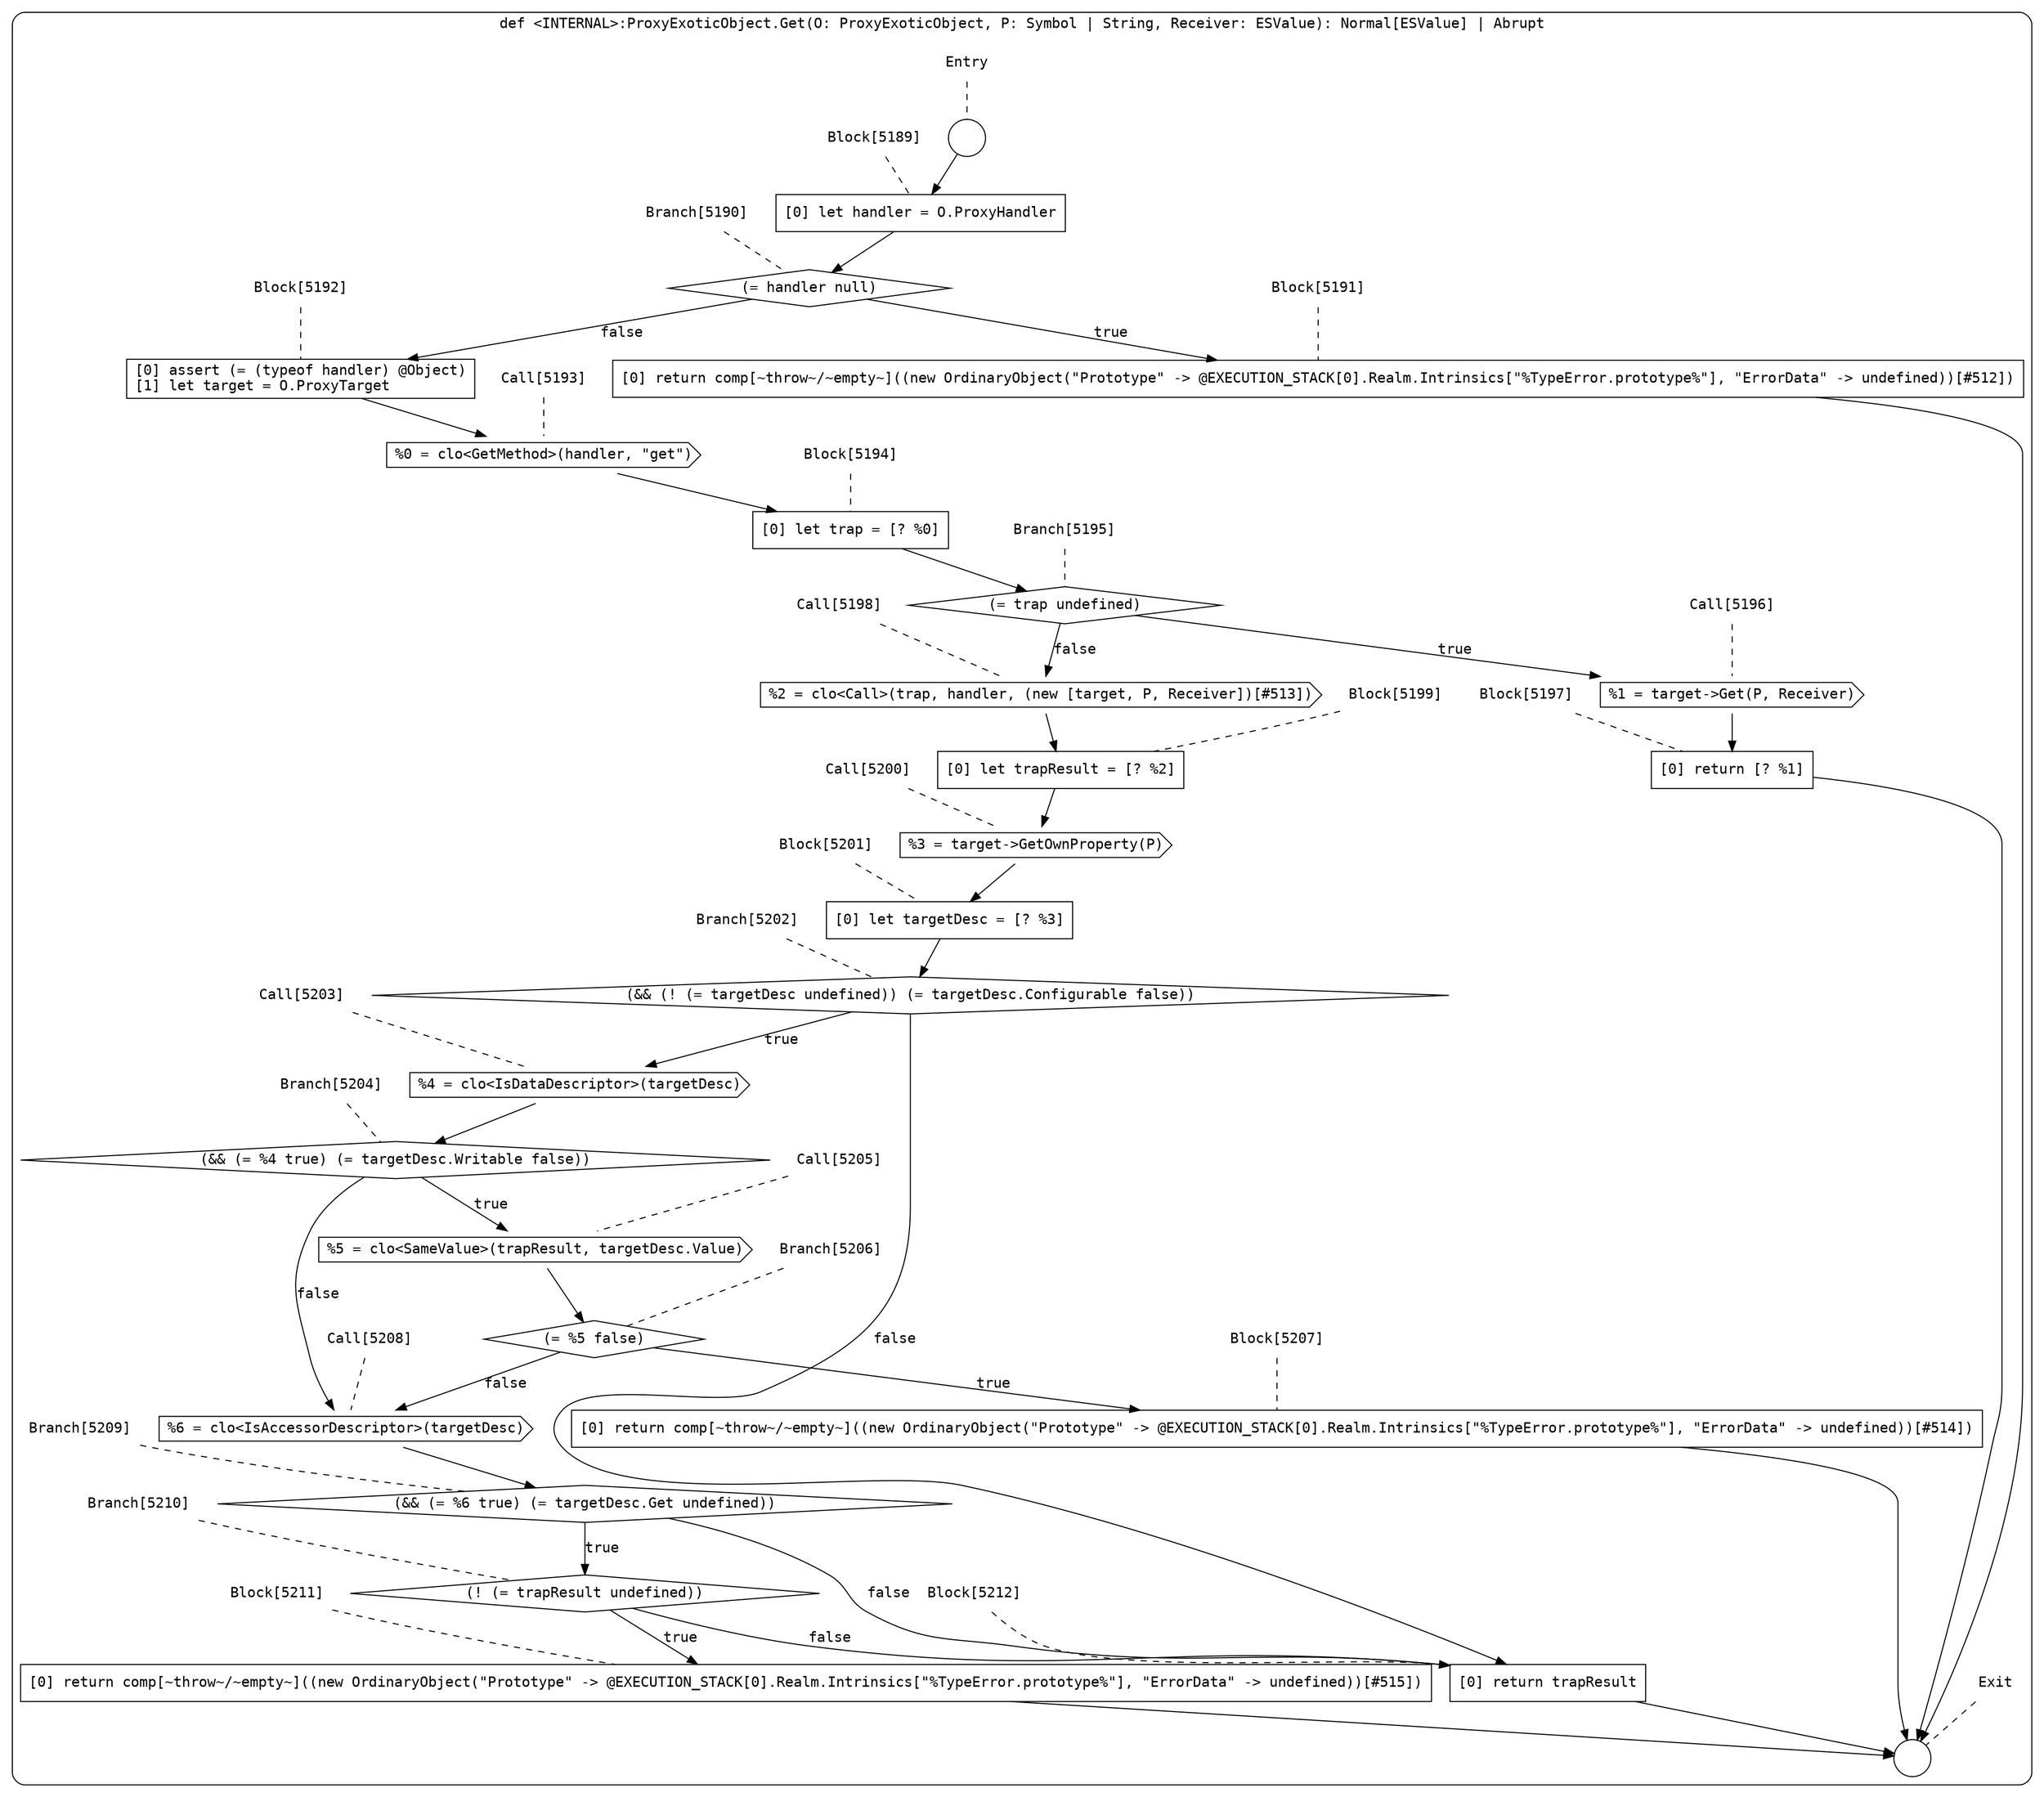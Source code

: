 digraph {
  graph [fontname = "Consolas"]
  node [fontname = "Consolas"]
  edge [fontname = "Consolas"]
  subgraph cluster1157 {
    label = "def <INTERNAL>:ProxyExoticObject.Get(O: ProxyExoticObject, P: Symbol | String, Receiver: ESValue): Normal[ESValue] | Abrupt"
    style = rounded
    cluster1157_entry_name [shape=none, label=<<font color="black">Entry</font>>]
    cluster1157_entry_name -> cluster1157_entry [arrowhead=none, color="black", style=dashed]
    cluster1157_entry [shape=circle label=" " color="black" fillcolor="white" style=filled]
    cluster1157_entry -> node5189 [color="black"]
    cluster1157_exit_name [shape=none, label=<<font color="black">Exit</font>>]
    cluster1157_exit_name -> cluster1157_exit [arrowhead=none, color="black", style=dashed]
    cluster1157_exit [shape=circle label=" " color="black" fillcolor="white" style=filled]
    node5189_name [shape=none, label=<<font color="black">Block[5189]</font>>]
    node5189_name -> node5189 [arrowhead=none, color="black", style=dashed]
    node5189 [shape=box, label=<<font color="black">[0] let handler = O.ProxyHandler<BR ALIGN="LEFT"/></font>> color="black" fillcolor="white", style=filled]
    node5189 -> node5190 [color="black"]
    node5190_name [shape=none, label=<<font color="black">Branch[5190]</font>>]
    node5190_name -> node5190 [arrowhead=none, color="black", style=dashed]
    node5190 [shape=diamond, label=<<font color="black">(= handler null)</font>> color="black" fillcolor="white", style=filled]
    node5190 -> node5191 [label=<<font color="black">true</font>> color="black"]
    node5190 -> node5192 [label=<<font color="black">false</font>> color="black"]
    node5191_name [shape=none, label=<<font color="black">Block[5191]</font>>]
    node5191_name -> node5191 [arrowhead=none, color="black", style=dashed]
    node5191 [shape=box, label=<<font color="black">[0] return comp[~throw~/~empty~]((new OrdinaryObject(&quot;Prototype&quot; -&gt; @EXECUTION_STACK[0].Realm.Intrinsics[&quot;%TypeError.prototype%&quot;], &quot;ErrorData&quot; -&gt; undefined))[#512])<BR ALIGN="LEFT"/></font>> color="black" fillcolor="white", style=filled]
    node5191 -> cluster1157_exit [color="black"]
    node5192_name [shape=none, label=<<font color="black">Block[5192]</font>>]
    node5192_name -> node5192 [arrowhead=none, color="black", style=dashed]
    node5192 [shape=box, label=<<font color="black">[0] assert (= (typeof handler) @Object)<BR ALIGN="LEFT"/>[1] let target = O.ProxyTarget<BR ALIGN="LEFT"/></font>> color="black" fillcolor="white", style=filled]
    node5192 -> node5193 [color="black"]
    node5193_name [shape=none, label=<<font color="black">Call[5193]</font>>]
    node5193_name -> node5193 [arrowhead=none, color="black", style=dashed]
    node5193 [shape=cds, label=<<font color="black">%0 = clo&lt;GetMethod&gt;(handler, &quot;get&quot;)</font>> color="black" fillcolor="white", style=filled]
    node5193 -> node5194 [color="black"]
    node5194_name [shape=none, label=<<font color="black">Block[5194]</font>>]
    node5194_name -> node5194 [arrowhead=none, color="black", style=dashed]
    node5194 [shape=box, label=<<font color="black">[0] let trap = [? %0]<BR ALIGN="LEFT"/></font>> color="black" fillcolor="white", style=filled]
    node5194 -> node5195 [color="black"]
    node5195_name [shape=none, label=<<font color="black">Branch[5195]</font>>]
    node5195_name -> node5195 [arrowhead=none, color="black", style=dashed]
    node5195 [shape=diamond, label=<<font color="black">(= trap undefined)</font>> color="black" fillcolor="white", style=filled]
    node5195 -> node5196 [label=<<font color="black">true</font>> color="black"]
    node5195 -> node5198 [label=<<font color="black">false</font>> color="black"]
    node5196_name [shape=none, label=<<font color="black">Call[5196]</font>>]
    node5196_name -> node5196 [arrowhead=none, color="black", style=dashed]
    node5196 [shape=cds, label=<<font color="black">%1 = target-&gt;Get(P, Receiver)</font>> color="black" fillcolor="white", style=filled]
    node5196 -> node5197 [color="black"]
    node5198_name [shape=none, label=<<font color="black">Call[5198]</font>>]
    node5198_name -> node5198 [arrowhead=none, color="black", style=dashed]
    node5198 [shape=cds, label=<<font color="black">%2 = clo&lt;Call&gt;(trap, handler, (new [target, P, Receiver])[#513])</font>> color="black" fillcolor="white", style=filled]
    node5198 -> node5199 [color="black"]
    node5197_name [shape=none, label=<<font color="black">Block[5197]</font>>]
    node5197_name -> node5197 [arrowhead=none, color="black", style=dashed]
    node5197 [shape=box, label=<<font color="black">[0] return [? %1]<BR ALIGN="LEFT"/></font>> color="black" fillcolor="white", style=filled]
    node5197 -> cluster1157_exit [color="black"]
    node5199_name [shape=none, label=<<font color="black">Block[5199]</font>>]
    node5199_name -> node5199 [arrowhead=none, color="black", style=dashed]
    node5199 [shape=box, label=<<font color="black">[0] let trapResult = [? %2]<BR ALIGN="LEFT"/></font>> color="black" fillcolor="white", style=filled]
    node5199 -> node5200 [color="black"]
    node5200_name [shape=none, label=<<font color="black">Call[5200]</font>>]
    node5200_name -> node5200 [arrowhead=none, color="black", style=dashed]
    node5200 [shape=cds, label=<<font color="black">%3 = target-&gt;GetOwnProperty(P)</font>> color="black" fillcolor="white", style=filled]
    node5200 -> node5201 [color="black"]
    node5201_name [shape=none, label=<<font color="black">Block[5201]</font>>]
    node5201_name -> node5201 [arrowhead=none, color="black", style=dashed]
    node5201 [shape=box, label=<<font color="black">[0] let targetDesc = [? %3]<BR ALIGN="LEFT"/></font>> color="black" fillcolor="white", style=filled]
    node5201 -> node5202 [color="black"]
    node5202_name [shape=none, label=<<font color="black">Branch[5202]</font>>]
    node5202_name -> node5202 [arrowhead=none, color="black", style=dashed]
    node5202 [shape=diamond, label=<<font color="black">(&amp;&amp; (! (= targetDesc undefined)) (= targetDesc.Configurable false))</font>> color="black" fillcolor="white", style=filled]
    node5202 -> node5203 [label=<<font color="black">true</font>> color="black"]
    node5202 -> node5212 [label=<<font color="black">false</font>> color="black"]
    node5203_name [shape=none, label=<<font color="black">Call[5203]</font>>]
    node5203_name -> node5203 [arrowhead=none, color="black", style=dashed]
    node5203 [shape=cds, label=<<font color="black">%4 = clo&lt;IsDataDescriptor&gt;(targetDesc)</font>> color="black" fillcolor="white", style=filled]
    node5203 -> node5204 [color="black"]
    node5212_name [shape=none, label=<<font color="black">Block[5212]</font>>]
    node5212_name -> node5212 [arrowhead=none, color="black", style=dashed]
    node5212 [shape=box, label=<<font color="black">[0] return trapResult<BR ALIGN="LEFT"/></font>> color="black" fillcolor="white", style=filled]
    node5212 -> cluster1157_exit [color="black"]
    node5204_name [shape=none, label=<<font color="black">Branch[5204]</font>>]
    node5204_name -> node5204 [arrowhead=none, color="black", style=dashed]
    node5204 [shape=diamond, label=<<font color="black">(&amp;&amp; (= %4 true) (= targetDesc.Writable false))</font>> color="black" fillcolor="white", style=filled]
    node5204 -> node5205 [label=<<font color="black">true</font>> color="black"]
    node5204 -> node5208 [label=<<font color="black">false</font>> color="black"]
    node5205_name [shape=none, label=<<font color="black">Call[5205]</font>>]
    node5205_name -> node5205 [arrowhead=none, color="black", style=dashed]
    node5205 [shape=cds, label=<<font color="black">%5 = clo&lt;SameValue&gt;(trapResult, targetDesc.Value)</font>> color="black" fillcolor="white", style=filled]
    node5205 -> node5206 [color="black"]
    node5208_name [shape=none, label=<<font color="black">Call[5208]</font>>]
    node5208_name -> node5208 [arrowhead=none, color="black", style=dashed]
    node5208 [shape=cds, label=<<font color="black">%6 = clo&lt;IsAccessorDescriptor&gt;(targetDesc)</font>> color="black" fillcolor="white", style=filled]
    node5208 -> node5209 [color="black"]
    node5206_name [shape=none, label=<<font color="black">Branch[5206]</font>>]
    node5206_name -> node5206 [arrowhead=none, color="black", style=dashed]
    node5206 [shape=diamond, label=<<font color="black">(= %5 false)</font>> color="black" fillcolor="white", style=filled]
    node5206 -> node5207 [label=<<font color="black">true</font>> color="black"]
    node5206 -> node5208 [label=<<font color="black">false</font>> color="black"]
    node5209_name [shape=none, label=<<font color="black">Branch[5209]</font>>]
    node5209_name -> node5209 [arrowhead=none, color="black", style=dashed]
    node5209 [shape=diamond, label=<<font color="black">(&amp;&amp; (= %6 true) (= targetDesc.Get undefined))</font>> color="black" fillcolor="white", style=filled]
    node5209 -> node5210 [label=<<font color="black">true</font>> color="black"]
    node5209 -> node5212 [label=<<font color="black">false</font>> color="black"]
    node5207_name [shape=none, label=<<font color="black">Block[5207]</font>>]
    node5207_name -> node5207 [arrowhead=none, color="black", style=dashed]
    node5207 [shape=box, label=<<font color="black">[0] return comp[~throw~/~empty~]((new OrdinaryObject(&quot;Prototype&quot; -&gt; @EXECUTION_STACK[0].Realm.Intrinsics[&quot;%TypeError.prototype%&quot;], &quot;ErrorData&quot; -&gt; undefined))[#514])<BR ALIGN="LEFT"/></font>> color="black" fillcolor="white", style=filled]
    node5207 -> cluster1157_exit [color="black"]
    node5210_name [shape=none, label=<<font color="black">Branch[5210]</font>>]
    node5210_name -> node5210 [arrowhead=none, color="black", style=dashed]
    node5210 [shape=diamond, label=<<font color="black">(! (= trapResult undefined))</font>> color="black" fillcolor="white", style=filled]
    node5210 -> node5211 [label=<<font color="black">true</font>> color="black"]
    node5210 -> node5212 [label=<<font color="black">false</font>> color="black"]
    node5211_name [shape=none, label=<<font color="black">Block[5211]</font>>]
    node5211_name -> node5211 [arrowhead=none, color="black", style=dashed]
    node5211 [shape=box, label=<<font color="black">[0] return comp[~throw~/~empty~]((new OrdinaryObject(&quot;Prototype&quot; -&gt; @EXECUTION_STACK[0].Realm.Intrinsics[&quot;%TypeError.prototype%&quot;], &quot;ErrorData&quot; -&gt; undefined))[#515])<BR ALIGN="LEFT"/></font>> color="black" fillcolor="white", style=filled]
    node5211 -> cluster1157_exit [color="black"]
  }
}